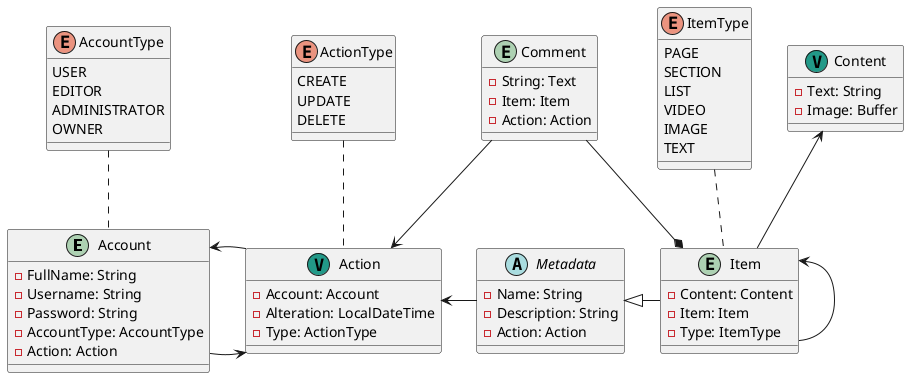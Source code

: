 @startuml
'https://plantuml.com/class-diagram'

entity Account
{
    - FullName: String
    - Username: String
    - Password: String
    - AccountType: AccountType
    - Action: Action
}

enum AccountType
{
    USER
    EDITOR
    ADMINISTRATOR
    OWNER
}

entity Action <<(V, #229988)>>
{
    - Account: Account
    - Alteration: LocalDateTime
    - Type: ActionType
}

enum ActionType
{
    CREATE
    UPDATE
    DELETE
}

abstract class Metadata
{
    - Name: String
    - Description: String
    - Action: Action
}


entity Item
{
    - Content: Content
    - Item: Item
    - Type: ItemType
}

enum ItemType
{
    PAGE
    SECTION
    LIST
    VIDEO
    IMAGE
    TEXT
}

entity Content <<(V, #229988)>>
{
    - Text: String
    - Image: Buffer
}

entity Comment
{
    - String: Text
    - Item: Item
    - Action: Action
}

Account .up. AccountType
Account -right-> Action

Action -left-> Account
Action .up. ActionType

Metadata -left-> Action

Comment -down-> Action
Comment -down-* Item

Item -left-|> Metadata
Item -up-> Content
Item .up. ItemType
Item -up-> Item

@enduml